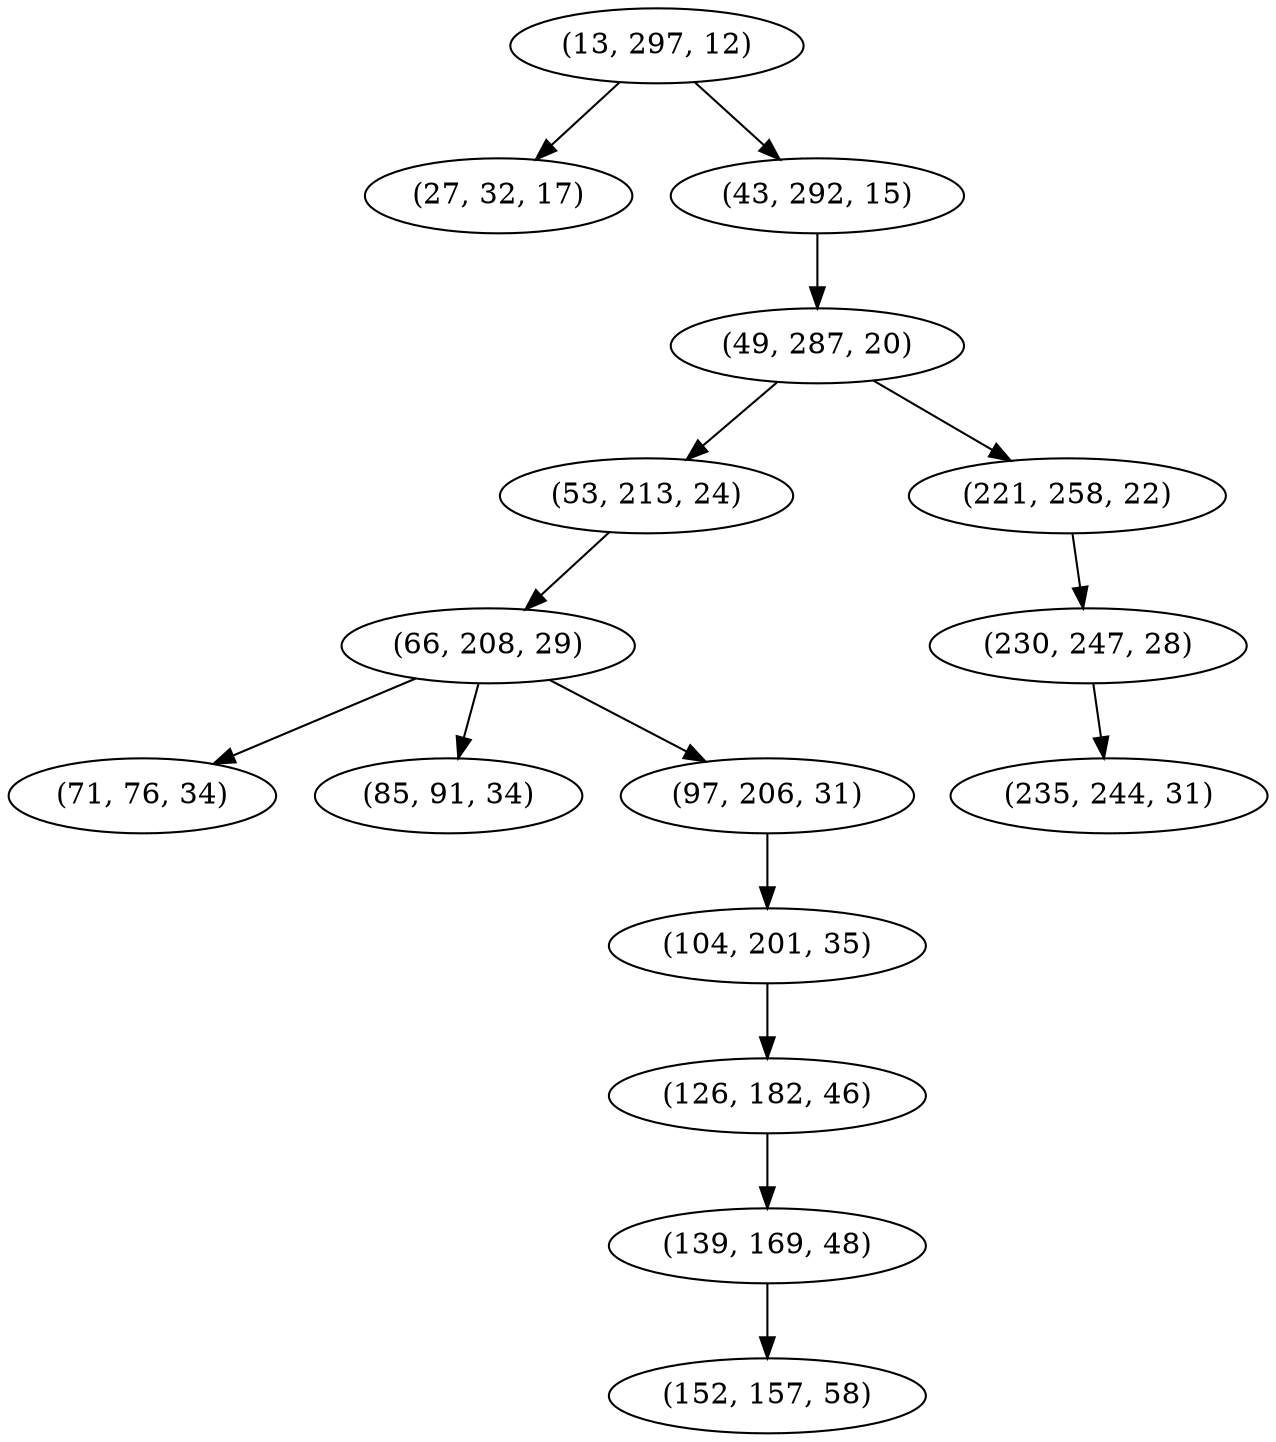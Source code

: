 digraph tree {
    "(13, 297, 12)";
    "(27, 32, 17)";
    "(43, 292, 15)";
    "(49, 287, 20)";
    "(53, 213, 24)";
    "(66, 208, 29)";
    "(71, 76, 34)";
    "(85, 91, 34)";
    "(97, 206, 31)";
    "(104, 201, 35)";
    "(126, 182, 46)";
    "(139, 169, 48)";
    "(152, 157, 58)";
    "(221, 258, 22)";
    "(230, 247, 28)";
    "(235, 244, 31)";
    "(13, 297, 12)" -> "(27, 32, 17)";
    "(13, 297, 12)" -> "(43, 292, 15)";
    "(43, 292, 15)" -> "(49, 287, 20)";
    "(49, 287, 20)" -> "(53, 213, 24)";
    "(49, 287, 20)" -> "(221, 258, 22)";
    "(53, 213, 24)" -> "(66, 208, 29)";
    "(66, 208, 29)" -> "(71, 76, 34)";
    "(66, 208, 29)" -> "(85, 91, 34)";
    "(66, 208, 29)" -> "(97, 206, 31)";
    "(97, 206, 31)" -> "(104, 201, 35)";
    "(104, 201, 35)" -> "(126, 182, 46)";
    "(126, 182, 46)" -> "(139, 169, 48)";
    "(139, 169, 48)" -> "(152, 157, 58)";
    "(221, 258, 22)" -> "(230, 247, 28)";
    "(230, 247, 28)" -> "(235, 244, 31)";
}
